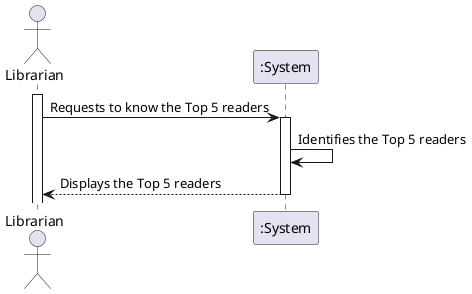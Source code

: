 @startuml
'autonumber'

actor "Librarian" as Librarian
participant ":System" as System
activate Librarian

Librarian -> System: Requests to know the Top 5 readers
activate System
System -> System: Identifies the Top 5 readers
System --> Librarian: Displays the Top 5 readers
deactivate System
@enduml

